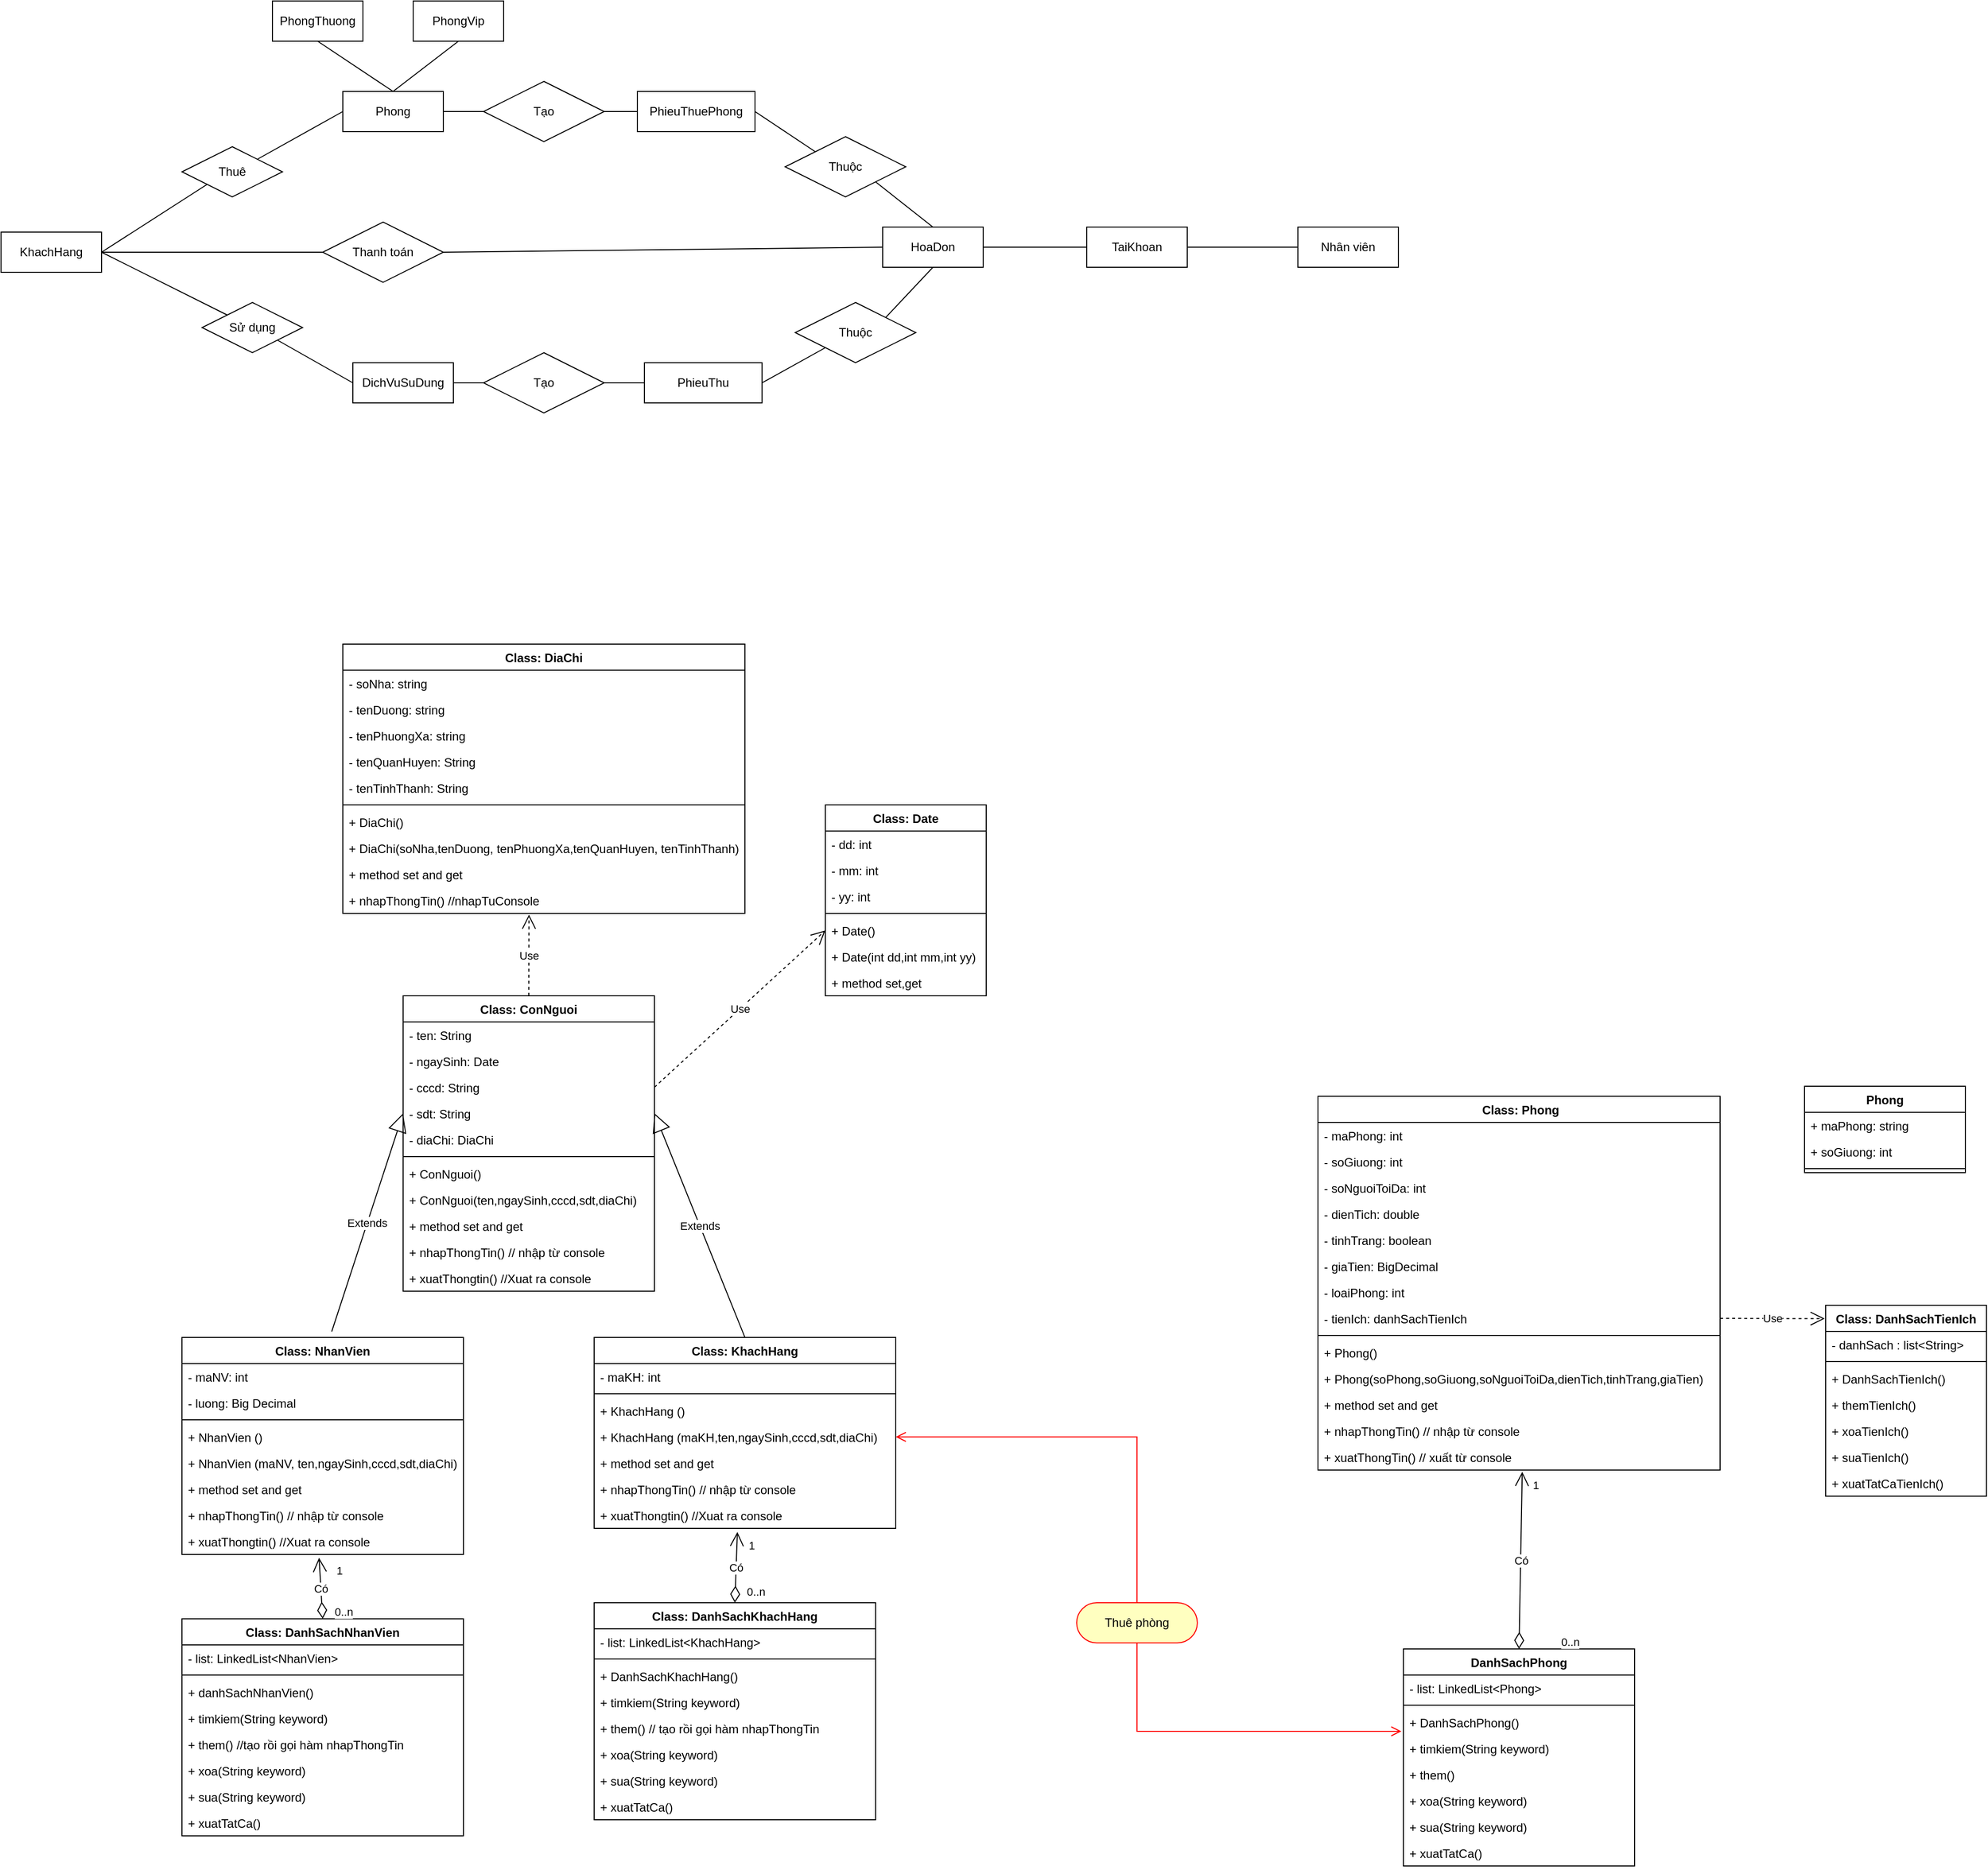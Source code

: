 <mxfile version="15.8.2" type="github">
  <diagram id="kMPrpdw1wE4F1YFI-eZS" name="Page-1">
    <mxGraphModel dx="2557" dy="2081" grid="1" gridSize="10" guides="1" tooltips="1" connect="1" arrows="1" fold="1" page="1" pageScale="1" pageWidth="827" pageHeight="1169" math="0" shadow="0">
      <root>
        <mxCell id="0" />
        <mxCell id="1" parent="0" />
        <mxCell id="qBU-X2Bj4WUoPsnrZZg7-1" value="Class: ConNguoi" style="swimlane;fontStyle=1;align=center;verticalAlign=top;childLayout=stackLayout;horizontal=1;startSize=26;horizontalStack=0;resizeParent=1;resizeParentMax=0;resizeLast=0;collapsible=1;marginBottom=0;" parent="1" vertex="1">
          <mxGeometry x="260" y="90" width="250" height="294" as="geometry" />
        </mxCell>
        <mxCell id="qBU-X2Bj4WUoPsnrZZg7-2" value="- ten: String " style="text;strokeColor=none;fillColor=none;align=left;verticalAlign=top;spacingLeft=4;spacingRight=4;overflow=hidden;rotatable=0;points=[[0,0.5],[1,0.5]];portConstraint=eastwest;" parent="qBU-X2Bj4WUoPsnrZZg7-1" vertex="1">
          <mxGeometry y="26" width="250" height="26" as="geometry" />
        </mxCell>
        <mxCell id="qBU-X2Bj4WUoPsnrZZg7-8" value="- ngaySinh: Date " style="text;strokeColor=none;fillColor=none;align=left;verticalAlign=top;spacingLeft=4;spacingRight=4;overflow=hidden;rotatable=0;points=[[0,0.5],[1,0.5]];portConstraint=eastwest;" parent="qBU-X2Bj4WUoPsnrZZg7-1" vertex="1">
          <mxGeometry y="52" width="250" height="26" as="geometry" />
        </mxCell>
        <mxCell id="qBU-X2Bj4WUoPsnrZZg7-5" value="- cccd: String" style="text;strokeColor=none;fillColor=none;align=left;verticalAlign=top;spacingLeft=4;spacingRight=4;overflow=hidden;rotatable=0;points=[[0,0.5],[1,0.5]];portConstraint=eastwest;" parent="qBU-X2Bj4WUoPsnrZZg7-1" vertex="1">
          <mxGeometry y="78" width="250" height="26" as="geometry" />
        </mxCell>
        <mxCell id="qBU-X2Bj4WUoPsnrZZg7-7" value="- sdt: String" style="text;strokeColor=none;fillColor=none;align=left;verticalAlign=top;spacingLeft=4;spacingRight=4;overflow=hidden;rotatable=0;points=[[0,0.5],[1,0.5]];portConstraint=eastwest;" parent="qBU-X2Bj4WUoPsnrZZg7-1" vertex="1">
          <mxGeometry y="104" width="250" height="26" as="geometry" />
        </mxCell>
        <mxCell id="qBU-X2Bj4WUoPsnrZZg7-6" value="- diaChi: DiaChi" style="text;strokeColor=none;fillColor=none;align=left;verticalAlign=top;spacingLeft=4;spacingRight=4;overflow=hidden;rotatable=0;points=[[0,0.5],[1,0.5]];portConstraint=eastwest;" parent="qBU-X2Bj4WUoPsnrZZg7-1" vertex="1">
          <mxGeometry y="130" width="250" height="26" as="geometry" />
        </mxCell>
        <mxCell id="qBU-X2Bj4WUoPsnrZZg7-3" value="" style="line;strokeWidth=1;fillColor=none;align=left;verticalAlign=middle;spacingTop=-1;spacingLeft=3;spacingRight=3;rotatable=0;labelPosition=right;points=[];portConstraint=eastwest;" parent="qBU-X2Bj4WUoPsnrZZg7-1" vertex="1">
          <mxGeometry y="156" width="250" height="8" as="geometry" />
        </mxCell>
        <mxCell id="qBU-X2Bj4WUoPsnrZZg7-40" value="+ ConNguoi()" style="text;strokeColor=none;fillColor=none;align=left;verticalAlign=top;spacingLeft=4;spacingRight=4;overflow=hidden;rotatable=0;points=[[0,0.5],[1,0.5]];portConstraint=eastwest;" parent="qBU-X2Bj4WUoPsnrZZg7-1" vertex="1">
          <mxGeometry y="164" width="250" height="26" as="geometry" />
        </mxCell>
        <mxCell id="qBU-X2Bj4WUoPsnrZZg7-4" value="+ ConNguoi(ten,ngaySinh,cccd,sdt,diaChi)" style="text;strokeColor=none;fillColor=none;align=left;verticalAlign=top;spacingLeft=4;spacingRight=4;overflow=hidden;rotatable=0;points=[[0,0.5],[1,0.5]];portConstraint=eastwest;" parent="qBU-X2Bj4WUoPsnrZZg7-1" vertex="1">
          <mxGeometry y="190" width="250" height="26" as="geometry" />
        </mxCell>
        <mxCell id="qBU-X2Bj4WUoPsnrZZg7-66" value="+ method set and get" style="text;strokeColor=none;fillColor=none;align=left;verticalAlign=top;spacingLeft=4;spacingRight=4;overflow=hidden;rotatable=0;points=[[0,0.5],[1,0.5]];portConstraint=eastwest;" parent="qBU-X2Bj4WUoPsnrZZg7-1" vertex="1">
          <mxGeometry y="216" width="250" height="26" as="geometry" />
        </mxCell>
        <mxCell id="qBU-X2Bj4WUoPsnrZZg7-10" value="+ nhapThongTin() // nhập từ console" style="text;strokeColor=none;fillColor=none;align=left;verticalAlign=top;spacingLeft=4;spacingRight=4;overflow=hidden;rotatable=0;points=[[0,0.5],[1,0.5]];portConstraint=eastwest;" parent="qBU-X2Bj4WUoPsnrZZg7-1" vertex="1">
          <mxGeometry y="242" width="250" height="26" as="geometry" />
        </mxCell>
        <mxCell id="qBU-X2Bj4WUoPsnrZZg7-11" value="+ xuatThongtin() //Xuat ra console" style="text;strokeColor=none;fillColor=none;align=left;verticalAlign=top;spacingLeft=4;spacingRight=4;overflow=hidden;rotatable=0;points=[[0,0.5],[1,0.5]];portConstraint=eastwest;" parent="qBU-X2Bj4WUoPsnrZZg7-1" vertex="1">
          <mxGeometry y="268" width="250" height="26" as="geometry" />
        </mxCell>
        <mxCell id="qBU-X2Bj4WUoPsnrZZg7-13" value="Class: NhanVien" style="swimlane;fontStyle=1;align=center;verticalAlign=top;childLayout=stackLayout;horizontal=1;startSize=26;horizontalStack=0;resizeParent=1;resizeParentMax=0;resizeLast=0;collapsible=1;marginBottom=0;" parent="1" vertex="1">
          <mxGeometry x="40" y="430" width="280" height="216" as="geometry" />
        </mxCell>
        <mxCell id="qBU-X2Bj4WUoPsnrZZg7-18" value="- maNV: int" style="text;strokeColor=none;fillColor=none;align=left;verticalAlign=top;spacingLeft=4;spacingRight=4;overflow=hidden;rotatable=0;points=[[0,0.5],[1,0.5]];portConstraint=eastwest;" parent="qBU-X2Bj4WUoPsnrZZg7-13" vertex="1">
          <mxGeometry y="26" width="280" height="26" as="geometry" />
        </mxCell>
        <mxCell id="2VzvHY2PfIoo-pRxmY4y-8" value="- luong: Big Decimal" style="text;strokeColor=none;fillColor=none;align=left;verticalAlign=top;spacingLeft=4;spacingRight=4;overflow=hidden;rotatable=0;points=[[0,0.5],[1,0.5]];portConstraint=eastwest;" parent="qBU-X2Bj4WUoPsnrZZg7-13" vertex="1">
          <mxGeometry y="52" width="280" height="26" as="geometry" />
        </mxCell>
        <mxCell id="qBU-X2Bj4WUoPsnrZZg7-19" value="" style="line;strokeWidth=1;fillColor=none;align=left;verticalAlign=middle;spacingTop=-1;spacingLeft=3;spacingRight=3;rotatable=0;labelPosition=right;points=[];portConstraint=eastwest;" parent="qBU-X2Bj4WUoPsnrZZg7-13" vertex="1">
          <mxGeometry y="78" width="280" height="8" as="geometry" />
        </mxCell>
        <mxCell id="qBU-X2Bj4WUoPsnrZZg7-20" value="+ NhanVien ()" style="text;strokeColor=none;fillColor=none;align=left;verticalAlign=top;spacingLeft=4;spacingRight=4;overflow=hidden;rotatable=0;points=[[0,0.5],[1,0.5]];portConstraint=eastwest;" parent="qBU-X2Bj4WUoPsnrZZg7-13" vertex="1">
          <mxGeometry y="86" width="280" height="26" as="geometry" />
        </mxCell>
        <mxCell id="qBU-X2Bj4WUoPsnrZZg7-39" value="+ NhanVien (maNV, ten,ngaySinh,cccd,sdt,diaChi)" style="text;strokeColor=none;fillColor=none;align=left;verticalAlign=top;spacingLeft=4;spacingRight=4;overflow=hidden;rotatable=0;points=[[0,0.5],[1,0.5]];portConstraint=eastwest;" parent="qBU-X2Bj4WUoPsnrZZg7-13" vertex="1">
          <mxGeometry y="112" width="280" height="26" as="geometry" />
        </mxCell>
        <mxCell id="qBU-X2Bj4WUoPsnrZZg7-67" value="+ method set and get" style="text;strokeColor=none;fillColor=none;align=left;verticalAlign=top;spacingLeft=4;spacingRight=4;overflow=hidden;rotatable=0;points=[[0,0.5],[1,0.5]];portConstraint=eastwest;" parent="qBU-X2Bj4WUoPsnrZZg7-13" vertex="1">
          <mxGeometry y="138" width="280" height="26" as="geometry" />
        </mxCell>
        <mxCell id="qBU-X2Bj4WUoPsnrZZg7-21" value="+ nhapThongTin() // nhập từ console" style="text;strokeColor=none;fillColor=none;align=left;verticalAlign=top;spacingLeft=4;spacingRight=4;overflow=hidden;rotatable=0;points=[[0,0.5],[1,0.5]];portConstraint=eastwest;" parent="qBU-X2Bj4WUoPsnrZZg7-13" vertex="1">
          <mxGeometry y="164" width="280" height="26" as="geometry" />
        </mxCell>
        <mxCell id="qBU-X2Bj4WUoPsnrZZg7-22" value="+ xuatThongtin() //Xuat ra console" style="text;strokeColor=none;fillColor=none;align=left;verticalAlign=top;spacingLeft=4;spacingRight=4;overflow=hidden;rotatable=0;points=[[0,0.5],[1,0.5]];portConstraint=eastwest;" parent="qBU-X2Bj4WUoPsnrZZg7-13" vertex="1">
          <mxGeometry y="190" width="280" height="26" as="geometry" />
        </mxCell>
        <mxCell id="qBU-X2Bj4WUoPsnrZZg7-23" value="Class: KhachHang" style="swimlane;fontStyle=1;align=center;verticalAlign=top;childLayout=stackLayout;horizontal=1;startSize=26;horizontalStack=0;resizeParent=1;resizeParentMax=0;resizeLast=0;collapsible=1;marginBottom=0;" parent="1" vertex="1">
          <mxGeometry x="450" y="430" width="300" height="190" as="geometry" />
        </mxCell>
        <mxCell id="qBU-X2Bj4WUoPsnrZZg7-24" value="- maKH: int" style="text;strokeColor=none;fillColor=none;align=left;verticalAlign=top;spacingLeft=4;spacingRight=4;overflow=hidden;rotatable=0;points=[[0,0.5],[1,0.5]];portConstraint=eastwest;" parent="qBU-X2Bj4WUoPsnrZZg7-23" vertex="1">
          <mxGeometry y="26" width="300" height="26" as="geometry" />
        </mxCell>
        <mxCell id="qBU-X2Bj4WUoPsnrZZg7-29" value="" style="line;strokeWidth=1;fillColor=none;align=left;verticalAlign=middle;spacingTop=-1;spacingLeft=3;spacingRight=3;rotatable=0;labelPosition=right;points=[];portConstraint=eastwest;" parent="qBU-X2Bj4WUoPsnrZZg7-23" vertex="1">
          <mxGeometry y="52" width="300" height="8" as="geometry" />
        </mxCell>
        <mxCell id="qBU-X2Bj4WUoPsnrZZg7-30" value="+ KhachHang ()" style="text;strokeColor=none;fillColor=none;align=left;verticalAlign=top;spacingLeft=4;spacingRight=4;overflow=hidden;rotatable=0;points=[[0,0.5],[1,0.5]];portConstraint=eastwest;" parent="qBU-X2Bj4WUoPsnrZZg7-23" vertex="1">
          <mxGeometry y="60" width="300" height="26" as="geometry" />
        </mxCell>
        <mxCell id="qBU-X2Bj4WUoPsnrZZg7-41" value="+ KhachHang (maKH,ten,ngaySinh,cccd,sdt,diaChi)" style="text;strokeColor=none;fillColor=none;align=left;verticalAlign=top;spacingLeft=4;spacingRight=4;overflow=hidden;rotatable=0;points=[[0,0.5],[1,0.5]];portConstraint=eastwest;" parent="qBU-X2Bj4WUoPsnrZZg7-23" vertex="1">
          <mxGeometry y="86" width="300" height="26" as="geometry" />
        </mxCell>
        <mxCell id="qBU-X2Bj4WUoPsnrZZg7-69" value="+ method set and get" style="text;strokeColor=none;fillColor=none;align=left;verticalAlign=top;spacingLeft=4;spacingRight=4;overflow=hidden;rotatable=0;points=[[0,0.5],[1,0.5]];portConstraint=eastwest;" parent="qBU-X2Bj4WUoPsnrZZg7-23" vertex="1">
          <mxGeometry y="112" width="300" height="26" as="geometry" />
        </mxCell>
        <mxCell id="qBU-X2Bj4WUoPsnrZZg7-31" value="+ nhapThongTin() // nhập từ console" style="text;strokeColor=none;fillColor=none;align=left;verticalAlign=top;spacingLeft=4;spacingRight=4;overflow=hidden;rotatable=0;points=[[0,0.5],[1,0.5]];portConstraint=eastwest;" parent="qBU-X2Bj4WUoPsnrZZg7-23" vertex="1">
          <mxGeometry y="138" width="300" height="26" as="geometry" />
        </mxCell>
        <mxCell id="qBU-X2Bj4WUoPsnrZZg7-32" value="+ xuatThongtin() //Xuat ra console" style="text;strokeColor=none;fillColor=none;align=left;verticalAlign=top;spacingLeft=4;spacingRight=4;overflow=hidden;rotatable=0;points=[[0,0.5],[1,0.5]];portConstraint=eastwest;" parent="qBU-X2Bj4WUoPsnrZZg7-23" vertex="1">
          <mxGeometry y="164" width="300" height="26" as="geometry" />
        </mxCell>
        <mxCell id="qBU-X2Bj4WUoPsnrZZg7-34" value="Class: DanhSachNhanVien" style="swimlane;fontStyle=1;align=center;verticalAlign=top;childLayout=stackLayout;horizontal=1;startSize=26;horizontalStack=0;resizeParent=1;resizeParentMax=0;resizeLast=0;collapsible=1;marginBottom=0;" parent="1" vertex="1">
          <mxGeometry x="40" y="710" width="280" height="216" as="geometry" />
        </mxCell>
        <mxCell id="qBU-X2Bj4WUoPsnrZZg7-35" value="- list: LinkedList&lt;NhanVien&gt;" style="text;strokeColor=none;fillColor=none;align=left;verticalAlign=top;spacingLeft=4;spacingRight=4;overflow=hidden;rotatable=0;points=[[0,0.5],[1,0.5]];portConstraint=eastwest;" parent="qBU-X2Bj4WUoPsnrZZg7-34" vertex="1">
          <mxGeometry y="26" width="280" height="26" as="geometry" />
        </mxCell>
        <mxCell id="qBU-X2Bj4WUoPsnrZZg7-36" value="" style="line;strokeWidth=1;fillColor=none;align=left;verticalAlign=middle;spacingTop=-1;spacingLeft=3;spacingRight=3;rotatable=0;labelPosition=right;points=[];portConstraint=eastwest;" parent="qBU-X2Bj4WUoPsnrZZg7-34" vertex="1">
          <mxGeometry y="52" width="280" height="8" as="geometry" />
        </mxCell>
        <mxCell id="qBU-X2Bj4WUoPsnrZZg7-37" value="+ danhSachNhanVien()" style="text;strokeColor=none;fillColor=none;align=left;verticalAlign=top;spacingLeft=4;spacingRight=4;overflow=hidden;rotatable=0;points=[[0,0.5],[1,0.5]];portConstraint=eastwest;" parent="qBU-X2Bj4WUoPsnrZZg7-34" vertex="1">
          <mxGeometry y="60" width="280" height="26" as="geometry" />
        </mxCell>
        <mxCell id="qBU-X2Bj4WUoPsnrZZg7-100" value="+ timkiem(String keyword)" style="text;strokeColor=none;fillColor=none;align=left;verticalAlign=top;spacingLeft=4;spacingRight=4;overflow=hidden;rotatable=0;points=[[0,0.5],[1,0.5]];portConstraint=eastwest;" parent="qBU-X2Bj4WUoPsnrZZg7-34" vertex="1">
          <mxGeometry y="86" width="280" height="26" as="geometry" />
        </mxCell>
        <mxCell id="qBU-X2Bj4WUoPsnrZZg7-38" value="+ them() //tạo rồi gọi hàm nhapThongTin" style="text;strokeColor=none;fillColor=none;align=left;verticalAlign=top;spacingLeft=4;spacingRight=4;overflow=hidden;rotatable=0;points=[[0,0.5],[1,0.5]];portConstraint=eastwest;" parent="qBU-X2Bj4WUoPsnrZZg7-34" vertex="1">
          <mxGeometry y="112" width="280" height="26" as="geometry" />
        </mxCell>
        <mxCell id="qBU-X2Bj4WUoPsnrZZg7-42" value="+ xoa(String keyword)" style="text;strokeColor=none;fillColor=none;align=left;verticalAlign=top;spacingLeft=4;spacingRight=4;overflow=hidden;rotatable=0;points=[[0,0.5],[1,0.5]];portConstraint=eastwest;" parent="qBU-X2Bj4WUoPsnrZZg7-34" vertex="1">
          <mxGeometry y="138" width="280" height="26" as="geometry" />
        </mxCell>
        <mxCell id="qBU-X2Bj4WUoPsnrZZg7-43" value="+ sua(String keyword)" style="text;strokeColor=none;fillColor=none;align=left;verticalAlign=top;spacingLeft=4;spacingRight=4;overflow=hidden;rotatable=0;points=[[0,0.5],[1,0.5]];portConstraint=eastwest;" parent="qBU-X2Bj4WUoPsnrZZg7-34" vertex="1">
          <mxGeometry y="164" width="280" height="26" as="geometry" />
        </mxCell>
        <mxCell id="qBU-X2Bj4WUoPsnrZZg7-114" value="+ xuatTatCa()" style="text;strokeColor=none;fillColor=none;align=left;verticalAlign=top;spacingLeft=4;spacingRight=4;overflow=hidden;rotatable=0;points=[[0,0.5],[1,0.5]];portConstraint=eastwest;" parent="qBU-X2Bj4WUoPsnrZZg7-34" vertex="1">
          <mxGeometry y="190" width="280" height="26" as="geometry" />
        </mxCell>
        <mxCell id="qBU-X2Bj4WUoPsnrZZg7-44" value="Class: DanhSachKhachHang" style="swimlane;fontStyle=1;align=center;verticalAlign=top;childLayout=stackLayout;horizontal=1;startSize=26;horizontalStack=0;resizeParent=1;resizeParentMax=0;resizeLast=0;collapsible=1;marginBottom=0;" parent="1" vertex="1">
          <mxGeometry x="450" y="694" width="280" height="216" as="geometry" />
        </mxCell>
        <mxCell id="qBU-X2Bj4WUoPsnrZZg7-45" value="- list: LinkedList&lt;KhachHang&gt;" style="text;strokeColor=none;fillColor=none;align=left;verticalAlign=top;spacingLeft=4;spacingRight=4;overflow=hidden;rotatable=0;points=[[0,0.5],[1,0.5]];portConstraint=eastwest;" parent="qBU-X2Bj4WUoPsnrZZg7-44" vertex="1">
          <mxGeometry y="26" width="280" height="26" as="geometry" />
        </mxCell>
        <mxCell id="qBU-X2Bj4WUoPsnrZZg7-46" value="" style="line;strokeWidth=1;fillColor=none;align=left;verticalAlign=middle;spacingTop=-1;spacingLeft=3;spacingRight=3;rotatable=0;labelPosition=right;points=[];portConstraint=eastwest;" parent="qBU-X2Bj4WUoPsnrZZg7-44" vertex="1">
          <mxGeometry y="52" width="280" height="8" as="geometry" />
        </mxCell>
        <mxCell id="qBU-X2Bj4WUoPsnrZZg7-99" value="+ DanhSachKhachHang()" style="text;strokeColor=none;fillColor=none;align=left;verticalAlign=top;spacingLeft=4;spacingRight=4;overflow=hidden;rotatable=0;points=[[0,0.5],[1,0.5]];portConstraint=eastwest;" parent="qBU-X2Bj4WUoPsnrZZg7-44" vertex="1">
          <mxGeometry y="60" width="280" height="26" as="geometry" />
        </mxCell>
        <mxCell id="qBU-X2Bj4WUoPsnrZZg7-47" value="+ timkiem(String keyword)" style="text;strokeColor=none;fillColor=none;align=left;verticalAlign=top;spacingLeft=4;spacingRight=4;overflow=hidden;rotatable=0;points=[[0,0.5],[1,0.5]];portConstraint=eastwest;" parent="qBU-X2Bj4WUoPsnrZZg7-44" vertex="1">
          <mxGeometry y="86" width="280" height="26" as="geometry" />
        </mxCell>
        <mxCell id="qBU-X2Bj4WUoPsnrZZg7-48" value="+ them() // tạo rồi gọi hàm nhapThongTin" style="text;strokeColor=none;fillColor=none;align=left;verticalAlign=top;spacingLeft=4;spacingRight=4;overflow=hidden;rotatable=0;points=[[0,0.5],[1,0.5]];portConstraint=eastwest;" parent="qBU-X2Bj4WUoPsnrZZg7-44" vertex="1">
          <mxGeometry y="112" width="280" height="26" as="geometry" />
        </mxCell>
        <mxCell id="qBU-X2Bj4WUoPsnrZZg7-49" value="+ xoa(String keyword)" style="text;strokeColor=none;fillColor=none;align=left;verticalAlign=top;spacingLeft=4;spacingRight=4;overflow=hidden;rotatable=0;points=[[0,0.5],[1,0.5]];portConstraint=eastwest;" parent="qBU-X2Bj4WUoPsnrZZg7-44" vertex="1">
          <mxGeometry y="138" width="280" height="26" as="geometry" />
        </mxCell>
        <mxCell id="qBU-X2Bj4WUoPsnrZZg7-50" value="+ sua(String keyword)" style="text;strokeColor=none;fillColor=none;align=left;verticalAlign=top;spacingLeft=4;spacingRight=4;overflow=hidden;rotatable=0;points=[[0,0.5],[1,0.5]];portConstraint=eastwest;" parent="qBU-X2Bj4WUoPsnrZZg7-44" vertex="1">
          <mxGeometry y="164" width="280" height="26" as="geometry" />
        </mxCell>
        <mxCell id="qBU-X2Bj4WUoPsnrZZg7-113" value="+ xuatTatCa()" style="text;strokeColor=none;fillColor=none;align=left;verticalAlign=top;spacingLeft=4;spacingRight=4;overflow=hidden;rotatable=0;points=[[0,0.5],[1,0.5]];portConstraint=eastwest;" parent="qBU-X2Bj4WUoPsnrZZg7-44" vertex="1">
          <mxGeometry y="190" width="280" height="26" as="geometry" />
        </mxCell>
        <mxCell id="qBU-X2Bj4WUoPsnrZZg7-54" value="Extends" style="endArrow=block;endSize=16;endFill=0;html=1;rounded=0;exitX=0.532;exitY=-0.027;exitDx=0;exitDy=0;exitPerimeter=0;entryX=0;entryY=0.5;entryDx=0;entryDy=0;" parent="1" source="qBU-X2Bj4WUoPsnrZZg7-13" target="qBU-X2Bj4WUoPsnrZZg7-7" edge="1">
          <mxGeometry width="160" relative="1" as="geometry">
            <mxPoint x="190" y="420" as="sourcePoint" />
            <mxPoint x="350" y="420" as="targetPoint" />
          </mxGeometry>
        </mxCell>
        <mxCell id="qBU-X2Bj4WUoPsnrZZg7-56" value="Extends" style="endArrow=block;endSize=16;endFill=0;html=1;rounded=0;exitX=0.5;exitY=0;exitDx=0;exitDy=0;entryX=1;entryY=0.5;entryDx=0;entryDy=0;" parent="1" source="qBU-X2Bj4WUoPsnrZZg7-23" target="qBU-X2Bj4WUoPsnrZZg7-7" edge="1">
          <mxGeometry width="160" relative="1" as="geometry">
            <mxPoint x="330" y="440" as="sourcePoint" />
            <mxPoint x="490" y="440" as="targetPoint" />
          </mxGeometry>
        </mxCell>
        <mxCell id="qBU-X2Bj4WUoPsnrZZg7-57" value=" Class: Phong" style="swimlane;fontStyle=1;align=center;verticalAlign=top;childLayout=stackLayout;horizontal=1;startSize=26;horizontalStack=0;resizeParent=1;resizeParentMax=0;resizeLast=0;collapsible=1;marginBottom=0;" parent="1" vertex="1">
          <mxGeometry x="1170" y="190" width="400" height="372" as="geometry" />
        </mxCell>
        <mxCell id="qBU-X2Bj4WUoPsnrZZg7-58" value="- maPhong: int" style="text;strokeColor=none;fillColor=none;align=left;verticalAlign=top;spacingLeft=4;spacingRight=4;overflow=hidden;rotatable=0;points=[[0,0.5],[1,0.5]];portConstraint=eastwest;" parent="qBU-X2Bj4WUoPsnrZZg7-57" vertex="1">
          <mxGeometry y="26" width="400" height="26" as="geometry" />
        </mxCell>
        <mxCell id="qBU-X2Bj4WUoPsnrZZg7-64" value="- soGiuong: int" style="text;strokeColor=none;fillColor=none;align=left;verticalAlign=top;spacingLeft=4;spacingRight=4;overflow=hidden;rotatable=0;points=[[0,0.5],[1,0.5]];portConstraint=eastwest;" parent="qBU-X2Bj4WUoPsnrZZg7-57" vertex="1">
          <mxGeometry y="52" width="400" height="26" as="geometry" />
        </mxCell>
        <mxCell id="qBU-X2Bj4WUoPsnrZZg7-73" value="- soNguoiToiDa: int" style="text;strokeColor=none;fillColor=none;align=left;verticalAlign=top;spacingLeft=4;spacingRight=4;overflow=hidden;rotatable=0;points=[[0,0.5],[1,0.5]];portConstraint=eastwest;" parent="qBU-X2Bj4WUoPsnrZZg7-57" vertex="1">
          <mxGeometry y="78" width="400" height="26" as="geometry" />
        </mxCell>
        <mxCell id="qBU-X2Bj4WUoPsnrZZg7-61" value="- dienTich: double" style="text;strokeColor=none;fillColor=none;align=left;verticalAlign=top;spacingLeft=4;spacingRight=4;overflow=hidden;rotatable=0;points=[[0,0.5],[1,0.5]];portConstraint=eastwest;" parent="qBU-X2Bj4WUoPsnrZZg7-57" vertex="1">
          <mxGeometry y="104" width="400" height="26" as="geometry" />
        </mxCell>
        <mxCell id="qBU-X2Bj4WUoPsnrZZg7-62" value="- tinhTrang: boolean" style="text;strokeColor=none;fillColor=none;align=left;verticalAlign=top;spacingLeft=4;spacingRight=4;overflow=hidden;rotatable=0;points=[[0,0.5],[1,0.5]];portConstraint=eastwest;" parent="qBU-X2Bj4WUoPsnrZZg7-57" vertex="1">
          <mxGeometry y="130" width="400" height="26" as="geometry" />
        </mxCell>
        <mxCell id="qBU-X2Bj4WUoPsnrZZg7-84" value="- giaTien: BigDecimal" style="text;strokeColor=none;fillColor=none;align=left;verticalAlign=top;spacingLeft=4;spacingRight=4;overflow=hidden;rotatable=0;points=[[0,0.5],[1,0.5]];portConstraint=eastwest;" parent="qBU-X2Bj4WUoPsnrZZg7-57" vertex="1">
          <mxGeometry y="156" width="400" height="26" as="geometry" />
        </mxCell>
        <mxCell id="6TMLlwcTxGyn9dcxGtqk-1" value="- loaiPhong: int" style="text;strokeColor=none;fillColor=none;align=left;verticalAlign=top;spacingLeft=4;spacingRight=4;overflow=hidden;rotatable=0;points=[[0,0.5],[1,0.5]];portConstraint=eastwest;" parent="qBU-X2Bj4WUoPsnrZZg7-57" vertex="1">
          <mxGeometry y="182" width="400" height="26" as="geometry" />
        </mxCell>
        <mxCell id="6TMLlwcTxGyn9dcxGtqk-2" value="- tienIch: danhSachTienIch" style="text;strokeColor=none;fillColor=none;align=left;verticalAlign=top;spacingLeft=4;spacingRight=4;overflow=hidden;rotatable=0;points=[[0,0.5],[1,0.5]];portConstraint=eastwest;" parent="qBU-X2Bj4WUoPsnrZZg7-57" vertex="1">
          <mxGeometry y="208" width="400" height="26" as="geometry" />
        </mxCell>
        <mxCell id="qBU-X2Bj4WUoPsnrZZg7-59" value="" style="line;strokeWidth=1;fillColor=none;align=left;verticalAlign=middle;spacingTop=-1;spacingLeft=3;spacingRight=3;rotatable=0;labelPosition=right;points=[];portConstraint=eastwest;" parent="qBU-X2Bj4WUoPsnrZZg7-57" vertex="1">
          <mxGeometry y="234" width="400" height="8" as="geometry" />
        </mxCell>
        <mxCell id="qBU-X2Bj4WUoPsnrZZg7-60" value="+ Phong()" style="text;strokeColor=none;fillColor=none;align=left;verticalAlign=top;spacingLeft=4;spacingRight=4;overflow=hidden;rotatable=0;points=[[0,0.5],[1,0.5]];portConstraint=eastwest;" parent="qBU-X2Bj4WUoPsnrZZg7-57" vertex="1">
          <mxGeometry y="242" width="400" height="26" as="geometry" />
        </mxCell>
        <mxCell id="qBU-X2Bj4WUoPsnrZZg7-65" value="+ Phong(soPhong,soGiuong,soNguoiToiDa,dienTich,tinhTrang,giaTien)" style="text;strokeColor=none;fillColor=none;align=left;verticalAlign=top;spacingLeft=4;spacingRight=4;overflow=hidden;rotatable=0;points=[[0,0.5],[1,0.5]];portConstraint=eastwest;" parent="qBU-X2Bj4WUoPsnrZZg7-57" vertex="1">
          <mxGeometry y="268" width="400" height="26" as="geometry" />
        </mxCell>
        <mxCell id="qBU-X2Bj4WUoPsnrZZg7-70" value="+ method set and get" style="text;strokeColor=none;fillColor=none;align=left;verticalAlign=top;spacingLeft=4;spacingRight=4;overflow=hidden;rotatable=0;points=[[0,0.5],[1,0.5]];portConstraint=eastwest;" parent="qBU-X2Bj4WUoPsnrZZg7-57" vertex="1">
          <mxGeometry y="294" width="400" height="26" as="geometry" />
        </mxCell>
        <mxCell id="qBU-X2Bj4WUoPsnrZZg7-71" value="+ nhapThongTin() // nhập từ console" style="text;strokeColor=none;fillColor=none;align=left;verticalAlign=top;spacingLeft=4;spacingRight=4;overflow=hidden;rotatable=0;points=[[0,0.5],[1,0.5]];portConstraint=eastwest;" parent="qBU-X2Bj4WUoPsnrZZg7-57" vertex="1">
          <mxGeometry y="320" width="400" height="26" as="geometry" />
        </mxCell>
        <mxCell id="qBU-X2Bj4WUoPsnrZZg7-72" value="+ xuatThongTin() // xuất từ console" style="text;strokeColor=none;fillColor=none;align=left;verticalAlign=top;spacingLeft=4;spacingRight=4;overflow=hidden;rotatable=0;points=[[0,0.5],[1,0.5]];portConstraint=eastwest;" parent="qBU-X2Bj4WUoPsnrZZg7-57" vertex="1">
          <mxGeometry y="346" width="400" height="26" as="geometry" />
        </mxCell>
        <mxCell id="qBU-X2Bj4WUoPsnrZZg7-91" value="Class: DanhSachTienIch" style="swimlane;fontStyle=1;align=center;verticalAlign=top;childLayout=stackLayout;horizontal=1;startSize=26;horizontalStack=0;resizeParent=1;resizeParentMax=0;resizeLast=0;collapsible=1;marginBottom=0;" parent="1" vertex="1">
          <mxGeometry x="1675" y="398" width="160" height="190" as="geometry" />
        </mxCell>
        <mxCell id="qBU-X2Bj4WUoPsnrZZg7-95" value="- danhSach : list&lt;String&gt;" style="text;strokeColor=none;fillColor=none;align=left;verticalAlign=top;spacingLeft=4;spacingRight=4;overflow=hidden;rotatable=0;points=[[0,0.5],[1,0.5]];portConstraint=eastwest;" parent="qBU-X2Bj4WUoPsnrZZg7-91" vertex="1">
          <mxGeometry y="26" width="160" height="26" as="geometry" />
        </mxCell>
        <mxCell id="qBU-X2Bj4WUoPsnrZZg7-93" value="" style="line;strokeWidth=1;fillColor=none;align=left;verticalAlign=middle;spacingTop=-1;spacingLeft=3;spacingRight=3;rotatable=0;labelPosition=right;points=[];portConstraint=eastwest;" parent="qBU-X2Bj4WUoPsnrZZg7-91" vertex="1">
          <mxGeometry y="52" width="160" height="8" as="geometry" />
        </mxCell>
        <mxCell id="qBU-X2Bj4WUoPsnrZZg7-94" value="+ DanhSachTienIch()" style="text;strokeColor=none;fillColor=none;align=left;verticalAlign=top;spacingLeft=4;spacingRight=4;overflow=hidden;rotatable=0;points=[[0,0.5],[1,0.5]];portConstraint=eastwest;" parent="qBU-X2Bj4WUoPsnrZZg7-91" vertex="1">
          <mxGeometry y="60" width="160" height="26" as="geometry" />
        </mxCell>
        <mxCell id="qBU-X2Bj4WUoPsnrZZg7-97" value="+ themTienIch()" style="text;strokeColor=none;fillColor=none;align=left;verticalAlign=top;spacingLeft=4;spacingRight=4;overflow=hidden;rotatable=0;points=[[0,0.5],[1,0.5]];portConstraint=eastwest;" parent="qBU-X2Bj4WUoPsnrZZg7-91" vertex="1">
          <mxGeometry y="86" width="160" height="26" as="geometry" />
        </mxCell>
        <mxCell id="qBU-X2Bj4WUoPsnrZZg7-101" value="+ xoaTienIch()" style="text;strokeColor=none;fillColor=none;align=left;verticalAlign=top;spacingLeft=4;spacingRight=4;overflow=hidden;rotatable=0;points=[[0,0.5],[1,0.5]];portConstraint=eastwest;" parent="qBU-X2Bj4WUoPsnrZZg7-91" vertex="1">
          <mxGeometry y="112" width="160" height="26" as="geometry" />
        </mxCell>
        <mxCell id="qBU-X2Bj4WUoPsnrZZg7-102" value="+ suaTienIch()" style="text;strokeColor=none;fillColor=none;align=left;verticalAlign=top;spacingLeft=4;spacingRight=4;overflow=hidden;rotatable=0;points=[[0,0.5],[1,0.5]];portConstraint=eastwest;" parent="qBU-X2Bj4WUoPsnrZZg7-91" vertex="1">
          <mxGeometry y="138" width="160" height="26" as="geometry" />
        </mxCell>
        <mxCell id="qBU-X2Bj4WUoPsnrZZg7-103" value="+ xuatTatCaTienIch()" style="text;strokeColor=none;fillColor=none;align=left;verticalAlign=top;spacingLeft=4;spacingRight=4;overflow=hidden;rotatable=0;points=[[0,0.5],[1,0.5]];portConstraint=eastwest;" parent="qBU-X2Bj4WUoPsnrZZg7-91" vertex="1">
          <mxGeometry y="164" width="160" height="26" as="geometry" />
        </mxCell>
        <mxCell id="qBU-X2Bj4WUoPsnrZZg7-104" value="DanhSachPhong" style="swimlane;fontStyle=1;align=center;verticalAlign=top;childLayout=stackLayout;horizontal=1;startSize=26;horizontalStack=0;resizeParent=1;resizeParentMax=0;resizeLast=0;collapsible=1;marginBottom=0;" parent="1" vertex="1">
          <mxGeometry x="1255" y="740" width="230" height="216" as="geometry" />
        </mxCell>
        <mxCell id="qBU-X2Bj4WUoPsnrZZg7-105" value="- list: LinkedList&lt;Phong&gt;" style="text;strokeColor=none;fillColor=none;align=left;verticalAlign=top;spacingLeft=4;spacingRight=4;overflow=hidden;rotatable=0;points=[[0,0.5],[1,0.5]];portConstraint=eastwest;" parent="qBU-X2Bj4WUoPsnrZZg7-104" vertex="1">
          <mxGeometry y="26" width="230" height="26" as="geometry" />
        </mxCell>
        <mxCell id="qBU-X2Bj4WUoPsnrZZg7-106" value="" style="line;strokeWidth=1;fillColor=none;align=left;verticalAlign=middle;spacingTop=-1;spacingLeft=3;spacingRight=3;rotatable=0;labelPosition=right;points=[];portConstraint=eastwest;" parent="qBU-X2Bj4WUoPsnrZZg7-104" vertex="1">
          <mxGeometry y="52" width="230" height="8" as="geometry" />
        </mxCell>
        <mxCell id="qBU-X2Bj4WUoPsnrZZg7-107" value="+ DanhSachPhong()" style="text;strokeColor=none;fillColor=none;align=left;verticalAlign=top;spacingLeft=4;spacingRight=4;overflow=hidden;rotatable=0;points=[[0,0.5],[1,0.5]];portConstraint=eastwest;" parent="qBU-X2Bj4WUoPsnrZZg7-104" vertex="1">
          <mxGeometry y="60" width="230" height="26" as="geometry" />
        </mxCell>
        <mxCell id="qBU-X2Bj4WUoPsnrZZg7-108" value="+ timkiem(String keyword)" style="text;strokeColor=none;fillColor=none;align=left;verticalAlign=top;spacingLeft=4;spacingRight=4;overflow=hidden;rotatable=0;points=[[0,0.5],[1,0.5]];portConstraint=eastwest;" parent="qBU-X2Bj4WUoPsnrZZg7-104" vertex="1">
          <mxGeometry y="86" width="230" height="26" as="geometry" />
        </mxCell>
        <mxCell id="qBU-X2Bj4WUoPsnrZZg7-109" value="+ them()" style="text;strokeColor=none;fillColor=none;align=left;verticalAlign=top;spacingLeft=4;spacingRight=4;overflow=hidden;rotatable=0;points=[[0,0.5],[1,0.5]];portConstraint=eastwest;" parent="qBU-X2Bj4WUoPsnrZZg7-104" vertex="1">
          <mxGeometry y="112" width="230" height="26" as="geometry" />
        </mxCell>
        <mxCell id="qBU-X2Bj4WUoPsnrZZg7-110" value="+ xoa(String keyword)" style="text;strokeColor=none;fillColor=none;align=left;verticalAlign=top;spacingLeft=4;spacingRight=4;overflow=hidden;rotatable=0;points=[[0,0.5],[1,0.5]];portConstraint=eastwest;" parent="qBU-X2Bj4WUoPsnrZZg7-104" vertex="1">
          <mxGeometry y="138" width="230" height="26" as="geometry" />
        </mxCell>
        <mxCell id="qBU-X2Bj4WUoPsnrZZg7-111" value="+ sua(String keyword)" style="text;strokeColor=none;fillColor=none;align=left;verticalAlign=top;spacingLeft=4;spacingRight=4;overflow=hidden;rotatable=0;points=[[0,0.5],[1,0.5]];portConstraint=eastwest;" parent="qBU-X2Bj4WUoPsnrZZg7-104" vertex="1">
          <mxGeometry y="164" width="230" height="26" as="geometry" />
        </mxCell>
        <mxCell id="qBU-X2Bj4WUoPsnrZZg7-112" value="+ xuatTatCa()" style="text;strokeColor=none;fillColor=none;align=left;verticalAlign=top;spacingLeft=4;spacingRight=4;overflow=hidden;rotatable=0;points=[[0,0.5],[1,0.5]];portConstraint=eastwest;" parent="qBU-X2Bj4WUoPsnrZZg7-104" vertex="1">
          <mxGeometry y="190" width="230" height="26" as="geometry" />
        </mxCell>
        <mxCell id="qBU-X2Bj4WUoPsnrZZg7-117" style="edgeStyle=none;rounded=0;orthogonalLoop=1;jettySize=auto;html=1;exitX=0.75;exitY=0;exitDx=0;exitDy=0;" parent="1" source="qBU-X2Bj4WUoPsnrZZg7-104" target="qBU-X2Bj4WUoPsnrZZg7-104" edge="1">
          <mxGeometry relative="1" as="geometry" />
        </mxCell>
        <mxCell id="2VzvHY2PfIoo-pRxmY4y-9" value="Class: DiaChi" style="swimlane;fontStyle=1;align=center;verticalAlign=top;childLayout=stackLayout;horizontal=1;startSize=26;horizontalStack=0;resizeParent=1;resizeParentMax=0;resizeLast=0;collapsible=1;marginBottom=0;" parent="1" vertex="1">
          <mxGeometry x="200" y="-260" width="400" height="268" as="geometry" />
        </mxCell>
        <mxCell id="2VzvHY2PfIoo-pRxmY4y-10" value="- soNha: string" style="text;strokeColor=none;fillColor=none;align=left;verticalAlign=top;spacingLeft=4;spacingRight=4;overflow=hidden;rotatable=0;points=[[0,0.5],[1,0.5]];portConstraint=eastwest;" parent="2VzvHY2PfIoo-pRxmY4y-9" vertex="1">
          <mxGeometry y="26" width="400" height="26" as="geometry" />
        </mxCell>
        <mxCell id="2VzvHY2PfIoo-pRxmY4y-13" value="- tenDuong: string" style="text;strokeColor=none;fillColor=none;align=left;verticalAlign=top;spacingLeft=4;spacingRight=4;overflow=hidden;rotatable=0;points=[[0,0.5],[1,0.5]];portConstraint=eastwest;" parent="2VzvHY2PfIoo-pRxmY4y-9" vertex="1">
          <mxGeometry y="52" width="400" height="26" as="geometry" />
        </mxCell>
        <mxCell id="2VzvHY2PfIoo-pRxmY4y-16" value="- tenPhuongXa: string" style="text;strokeColor=none;fillColor=none;align=left;verticalAlign=top;spacingLeft=4;spacingRight=4;overflow=hidden;rotatable=0;points=[[0,0.5],[1,0.5]];portConstraint=eastwest;" parent="2VzvHY2PfIoo-pRxmY4y-9" vertex="1">
          <mxGeometry y="78" width="400" height="26" as="geometry" />
        </mxCell>
        <mxCell id="2VzvHY2PfIoo-pRxmY4y-14" value="- tenQuanHuyen: String&#xa;" style="text;strokeColor=none;fillColor=none;align=left;verticalAlign=top;spacingLeft=4;spacingRight=4;overflow=hidden;rotatable=0;points=[[0,0.5],[1,0.5]];portConstraint=eastwest;" parent="2VzvHY2PfIoo-pRxmY4y-9" vertex="1">
          <mxGeometry y="104" width="400" height="26" as="geometry" />
        </mxCell>
        <mxCell id="2VzvHY2PfIoo-pRxmY4y-15" value="- tenTinhThanh: String" style="text;strokeColor=none;fillColor=none;align=left;verticalAlign=top;spacingLeft=4;spacingRight=4;overflow=hidden;rotatable=0;points=[[0,0.5],[1,0.5]];portConstraint=eastwest;" parent="2VzvHY2PfIoo-pRxmY4y-9" vertex="1">
          <mxGeometry y="130" width="400" height="26" as="geometry" />
        </mxCell>
        <mxCell id="2VzvHY2PfIoo-pRxmY4y-11" value="" style="line;strokeWidth=1;fillColor=none;align=left;verticalAlign=middle;spacingTop=-1;spacingLeft=3;spacingRight=3;rotatable=0;labelPosition=right;points=[];portConstraint=eastwest;" parent="2VzvHY2PfIoo-pRxmY4y-9" vertex="1">
          <mxGeometry y="156" width="400" height="8" as="geometry" />
        </mxCell>
        <mxCell id="2VzvHY2PfIoo-pRxmY4y-12" value="+ DiaChi()" style="text;strokeColor=none;fillColor=none;align=left;verticalAlign=top;spacingLeft=4;spacingRight=4;overflow=hidden;rotatable=0;points=[[0,0.5],[1,0.5]];portConstraint=eastwest;" parent="2VzvHY2PfIoo-pRxmY4y-9" vertex="1">
          <mxGeometry y="164" width="400" height="26" as="geometry" />
        </mxCell>
        <mxCell id="2VzvHY2PfIoo-pRxmY4y-18" value="+ DiaChi(soNha,tenDuong, tenPhuongXa,tenQuanHuyen, tenTinhThanh)" style="text;strokeColor=none;fillColor=none;align=left;verticalAlign=top;spacingLeft=4;spacingRight=4;overflow=hidden;rotatable=0;points=[[0,0.5],[1,0.5]];portConstraint=eastwest;" parent="2VzvHY2PfIoo-pRxmY4y-9" vertex="1">
          <mxGeometry y="190" width="400" height="26" as="geometry" />
        </mxCell>
        <mxCell id="2VzvHY2PfIoo-pRxmY4y-17" value="+ method set and get" style="text;strokeColor=none;fillColor=none;align=left;verticalAlign=top;spacingLeft=4;spacingRight=4;overflow=hidden;rotatable=0;points=[[0,0.5],[1,0.5]];portConstraint=eastwest;" parent="2VzvHY2PfIoo-pRxmY4y-9" vertex="1">
          <mxGeometry y="216" width="400" height="26" as="geometry" />
        </mxCell>
        <mxCell id="2VzvHY2PfIoo-pRxmY4y-19" value="+ nhapThongTin() //nhapTuConsole" style="text;strokeColor=none;fillColor=none;align=left;verticalAlign=top;spacingLeft=4;spacingRight=4;overflow=hidden;rotatable=0;points=[[0,0.5],[1,0.5]];portConstraint=eastwest;" parent="2VzvHY2PfIoo-pRxmY4y-9" vertex="1">
          <mxGeometry y="242" width="400" height="26" as="geometry" />
        </mxCell>
        <mxCell id="2VzvHY2PfIoo-pRxmY4y-23" value="Use" style="endArrow=open;endSize=12;dashed=1;html=1;rounded=0;exitX=0.5;exitY=0;exitDx=0;exitDy=0;entryX=0.463;entryY=1.046;entryDx=0;entryDy=0;entryPerimeter=0;" parent="1" source="qBU-X2Bj4WUoPsnrZZg7-1" target="2VzvHY2PfIoo-pRxmY4y-19" edge="1">
          <mxGeometry width="160" relative="1" as="geometry">
            <mxPoint x="760" y="-60" as="sourcePoint" />
            <mxPoint x="390" y="10" as="targetPoint" />
          </mxGeometry>
        </mxCell>
        <mxCell id="2VzvHY2PfIoo-pRxmY4y-26" value="Class: Date" style="swimlane;fontStyle=1;align=center;verticalAlign=top;childLayout=stackLayout;horizontal=1;startSize=26;horizontalStack=0;resizeParent=1;resizeParentMax=0;resizeLast=0;collapsible=1;marginBottom=0;" parent="1" vertex="1">
          <mxGeometry x="680" y="-100" width="160" height="190" as="geometry" />
        </mxCell>
        <mxCell id="2VzvHY2PfIoo-pRxmY4y-27" value="- dd: int" style="text;strokeColor=none;fillColor=none;align=left;verticalAlign=top;spacingLeft=4;spacingRight=4;overflow=hidden;rotatable=0;points=[[0,0.5],[1,0.5]];portConstraint=eastwest;" parent="2VzvHY2PfIoo-pRxmY4y-26" vertex="1">
          <mxGeometry y="26" width="160" height="26" as="geometry" />
        </mxCell>
        <mxCell id="2VzvHY2PfIoo-pRxmY4y-30" value="- mm: int" style="text;strokeColor=none;fillColor=none;align=left;verticalAlign=top;spacingLeft=4;spacingRight=4;overflow=hidden;rotatable=0;points=[[0,0.5],[1,0.5]];portConstraint=eastwest;" parent="2VzvHY2PfIoo-pRxmY4y-26" vertex="1">
          <mxGeometry y="52" width="160" height="26" as="geometry" />
        </mxCell>
        <mxCell id="2VzvHY2PfIoo-pRxmY4y-31" value="- yy: int" style="text;strokeColor=none;fillColor=none;align=left;verticalAlign=top;spacingLeft=4;spacingRight=4;overflow=hidden;rotatable=0;points=[[0,0.5],[1,0.5]];portConstraint=eastwest;" parent="2VzvHY2PfIoo-pRxmY4y-26" vertex="1">
          <mxGeometry y="78" width="160" height="26" as="geometry" />
        </mxCell>
        <mxCell id="2VzvHY2PfIoo-pRxmY4y-28" value="" style="line;strokeWidth=1;fillColor=none;align=left;verticalAlign=middle;spacingTop=-1;spacingLeft=3;spacingRight=3;rotatable=0;labelPosition=right;points=[];portConstraint=eastwest;" parent="2VzvHY2PfIoo-pRxmY4y-26" vertex="1">
          <mxGeometry y="104" width="160" height="8" as="geometry" />
        </mxCell>
        <mxCell id="2VzvHY2PfIoo-pRxmY4y-29" value="+ Date()" style="text;strokeColor=none;fillColor=none;align=left;verticalAlign=top;spacingLeft=4;spacingRight=4;overflow=hidden;rotatable=0;points=[[0,0.5],[1,0.5]];portConstraint=eastwest;" parent="2VzvHY2PfIoo-pRxmY4y-26" vertex="1">
          <mxGeometry y="112" width="160" height="26" as="geometry" />
        </mxCell>
        <mxCell id="2VzvHY2PfIoo-pRxmY4y-32" value="+ Date(int dd,int mm,int yy)" style="text;strokeColor=none;fillColor=none;align=left;verticalAlign=top;spacingLeft=4;spacingRight=4;overflow=hidden;rotatable=0;points=[[0,0.5],[1,0.5]];portConstraint=eastwest;" parent="2VzvHY2PfIoo-pRxmY4y-26" vertex="1">
          <mxGeometry y="138" width="160" height="26" as="geometry" />
        </mxCell>
        <mxCell id="2VzvHY2PfIoo-pRxmY4y-33" value="+ method set,get" style="text;strokeColor=none;fillColor=none;align=left;verticalAlign=top;spacingLeft=4;spacingRight=4;overflow=hidden;rotatable=0;points=[[0,0.5],[1,0.5]];portConstraint=eastwest;" parent="2VzvHY2PfIoo-pRxmY4y-26" vertex="1">
          <mxGeometry y="164" width="160" height="26" as="geometry" />
        </mxCell>
        <mxCell id="2VzvHY2PfIoo-pRxmY4y-34" value="Use" style="endArrow=open;endSize=12;dashed=1;html=1;rounded=0;exitX=1;exitY=0.5;exitDx=0;exitDy=0;entryX=0;entryY=0.5;entryDx=0;entryDy=0;" parent="1" source="qBU-X2Bj4WUoPsnrZZg7-5" target="2VzvHY2PfIoo-pRxmY4y-29" edge="1">
          <mxGeometry width="160" relative="1" as="geometry">
            <mxPoint x="620" y="180" as="sourcePoint" />
            <mxPoint x="590" y="210" as="targetPoint" />
          </mxGeometry>
        </mxCell>
        <mxCell id="2VzvHY2PfIoo-pRxmY4y-38" value="Có" style="endArrow=open;html=1;endSize=12;startArrow=diamondThin;startSize=14;startFill=0;rounded=0;entryX=0.475;entryY=1.138;entryDx=0;entryDy=0;entryPerimeter=0;exitX=0.5;exitY=0;exitDx=0;exitDy=0;" parent="1" source="qBU-X2Bj4WUoPsnrZZg7-44" target="qBU-X2Bj4WUoPsnrZZg7-32" edge="1">
          <mxGeometry relative="1" as="geometry">
            <mxPoint x="390" y="690" as="sourcePoint" />
            <mxPoint x="550" y="690" as="targetPoint" />
          </mxGeometry>
        </mxCell>
        <mxCell id="2VzvHY2PfIoo-pRxmY4y-39" value="0..n" style="edgeLabel;resizable=0;html=1;align=left;verticalAlign=top;" parent="2VzvHY2PfIoo-pRxmY4y-38" connectable="0" vertex="1">
          <mxGeometry x="-1" relative="1" as="geometry">
            <mxPoint x="10" y="-24" as="offset" />
          </mxGeometry>
        </mxCell>
        <mxCell id="2VzvHY2PfIoo-pRxmY4y-40" value="1" style="edgeLabel;resizable=0;html=1;align=right;verticalAlign=top;" parent="2VzvHY2PfIoo-pRxmY4y-38" connectable="0" vertex="1">
          <mxGeometry x="1" relative="1" as="geometry">
            <mxPoint x="18" as="offset" />
          </mxGeometry>
        </mxCell>
        <mxCell id="2VzvHY2PfIoo-pRxmY4y-41" value="Có" style="endArrow=open;html=1;endSize=12;startArrow=diamondThin;startSize=14;startFill=0;rounded=0;exitX=0.5;exitY=0;exitDx=0;exitDy=0;entryX=0.487;entryY=1.123;entryDx=0;entryDy=0;entryPerimeter=0;" parent="1" source="qBU-X2Bj4WUoPsnrZZg7-34" target="qBU-X2Bj4WUoPsnrZZg7-22" edge="1">
          <mxGeometry relative="1" as="geometry">
            <mxPoint x="390" y="690" as="sourcePoint" />
            <mxPoint x="550" y="690" as="targetPoint" />
          </mxGeometry>
        </mxCell>
        <mxCell id="2VzvHY2PfIoo-pRxmY4y-42" value="0..n" style="edgeLabel;resizable=0;html=1;align=left;verticalAlign=top;" parent="2VzvHY2PfIoo-pRxmY4y-41" connectable="0" vertex="1">
          <mxGeometry x="-1" relative="1" as="geometry">
            <mxPoint x="10" y="-20" as="offset" />
          </mxGeometry>
        </mxCell>
        <mxCell id="2VzvHY2PfIoo-pRxmY4y-43" value="1" style="edgeLabel;resizable=0;html=1;align=right;verticalAlign=top;" parent="2VzvHY2PfIoo-pRxmY4y-41" connectable="0" vertex="1">
          <mxGeometry x="1" relative="1" as="geometry">
            <mxPoint x="24" as="offset" />
          </mxGeometry>
        </mxCell>
        <mxCell id="2VzvHY2PfIoo-pRxmY4y-52" style="edgeStyle=none;rounded=0;orthogonalLoop=1;jettySize=auto;html=1;exitX=0.75;exitY=0;exitDx=0;exitDy=0;" parent="1" source="qBU-X2Bj4WUoPsnrZZg7-104" target="qBU-X2Bj4WUoPsnrZZg7-104" edge="1">
          <mxGeometry relative="1" as="geometry" />
        </mxCell>
        <mxCell id="2VzvHY2PfIoo-pRxmY4y-60" value="Có" style="endArrow=open;html=1;endSize=12;startArrow=diamondThin;startSize=14;startFill=0;rounded=0;entryX=0.508;entryY=1.066;entryDx=0;entryDy=0;entryPerimeter=0;exitX=0.5;exitY=0;exitDx=0;exitDy=0;" parent="1" source="qBU-X2Bj4WUoPsnrZZg7-104" target="qBU-X2Bj4WUoPsnrZZg7-72" edge="1">
          <mxGeometry relative="1" as="geometry">
            <mxPoint x="1410" y="720" as="sourcePoint" />
            <mxPoint x="1757.63" y="669.61" as="targetPoint" />
          </mxGeometry>
        </mxCell>
        <mxCell id="2VzvHY2PfIoo-pRxmY4y-61" value="0..n" style="edgeLabel;resizable=0;html=1;align=left;verticalAlign=top;" parent="2VzvHY2PfIoo-pRxmY4y-60" connectable="0" vertex="1">
          <mxGeometry x="-1" relative="1" as="geometry">
            <mxPoint x="40" y="-20" as="offset" />
          </mxGeometry>
        </mxCell>
        <mxCell id="2VzvHY2PfIoo-pRxmY4y-62" value="1" style="edgeLabel;resizable=0;html=1;align=right;verticalAlign=top;" parent="2VzvHY2PfIoo-pRxmY4y-60" connectable="0" vertex="1">
          <mxGeometry x="1" relative="1" as="geometry">
            <mxPoint x="17" as="offset" />
          </mxGeometry>
        </mxCell>
        <mxCell id="6TMLlwcTxGyn9dcxGtqk-43" value="" style="group;container=1;" parent="1" vertex="1" connectable="0">
          <mxGeometry x="-140" y="-820" width="1480" height="330" as="geometry" />
        </mxCell>
        <mxCell id="6TMLlwcTxGyn9dcxGtqk-8" value="KhachHang" style="whiteSpace=wrap;html=1;align=center;" parent="6TMLlwcTxGyn9dcxGtqk-43" vertex="1">
          <mxGeometry y="150" width="100" height="40" as="geometry" />
        </mxCell>
        <mxCell id="6TMLlwcTxGyn9dcxGtqk-9" value="Phong" style="whiteSpace=wrap;html=1;align=center;" parent="6TMLlwcTxGyn9dcxGtqk-43" vertex="1">
          <mxGeometry x="340" y="10" width="100" height="40" as="geometry" />
        </mxCell>
        <mxCell id="6TMLlwcTxGyn9dcxGtqk-10" value="TaiKhoan" style="whiteSpace=wrap;html=1;align=center;" parent="6TMLlwcTxGyn9dcxGtqk-43" vertex="1">
          <mxGeometry x="1080" y="145" width="100" height="40" as="geometry" />
        </mxCell>
        <mxCell id="6TMLlwcTxGyn9dcxGtqk-11" value="DichVuSuDung" style="whiteSpace=wrap;html=1;align=center;" parent="6TMLlwcTxGyn9dcxGtqk-43" vertex="1">
          <mxGeometry x="350" y="280" width="100" height="40" as="geometry" />
        </mxCell>
        <mxCell id="6TMLlwcTxGyn9dcxGtqk-12" value="HoaDon" style="whiteSpace=wrap;html=1;align=center;" parent="6TMLlwcTxGyn9dcxGtqk-43" vertex="1">
          <mxGeometry x="877" y="145" width="100" height="40" as="geometry" />
        </mxCell>
        <mxCell id="6TMLlwcTxGyn9dcxGtqk-13" value="PhieuThuePhong" style="whiteSpace=wrap;html=1;align=center;" parent="6TMLlwcTxGyn9dcxGtqk-43" vertex="1">
          <mxGeometry x="633" y="10" width="117" height="40" as="geometry" />
        </mxCell>
        <mxCell id="6TMLlwcTxGyn9dcxGtqk-14" value="PhieuThu" style="whiteSpace=wrap;html=1;align=center;" parent="6TMLlwcTxGyn9dcxGtqk-43" vertex="1">
          <mxGeometry x="640" y="280" width="117" height="40" as="geometry" />
        </mxCell>
        <mxCell id="6TMLlwcTxGyn9dcxGtqk-17" value="Thuê" style="shape=rhombus;perimeter=rhombusPerimeter;whiteSpace=wrap;html=1;align=center;" parent="6TMLlwcTxGyn9dcxGtqk-43" vertex="1">
          <mxGeometry x="180" y="65" width="100" height="50" as="geometry" />
        </mxCell>
        <mxCell id="6TMLlwcTxGyn9dcxGtqk-18" value="Sử dụng" style="shape=rhombus;perimeter=rhombusPerimeter;whiteSpace=wrap;html=1;align=center;" parent="6TMLlwcTxGyn9dcxGtqk-43" vertex="1">
          <mxGeometry x="200" y="220" width="100" height="50" as="geometry" />
        </mxCell>
        <mxCell id="6TMLlwcTxGyn9dcxGtqk-19" value="" style="endArrow=none;html=1;rounded=0;exitX=1;exitY=0.5;exitDx=0;exitDy=0;entryX=0;entryY=1;entryDx=0;entryDy=0;" parent="6TMLlwcTxGyn9dcxGtqk-43" source="6TMLlwcTxGyn9dcxGtqk-8" target="6TMLlwcTxGyn9dcxGtqk-17" edge="1">
          <mxGeometry relative="1" as="geometry">
            <mxPoint x="150" y="250" as="sourcePoint" />
            <mxPoint x="310" y="250" as="targetPoint" />
          </mxGeometry>
        </mxCell>
        <mxCell id="6TMLlwcTxGyn9dcxGtqk-20" value="" style="endArrow=none;html=1;rounded=0;exitX=1;exitY=0;exitDx=0;exitDy=0;entryX=0;entryY=0.5;entryDx=0;entryDy=0;" parent="6TMLlwcTxGyn9dcxGtqk-43" source="6TMLlwcTxGyn9dcxGtqk-17" target="6TMLlwcTxGyn9dcxGtqk-9" edge="1">
          <mxGeometry relative="1" as="geometry">
            <mxPoint x="150" y="250" as="sourcePoint" />
            <mxPoint x="310" y="250" as="targetPoint" />
          </mxGeometry>
        </mxCell>
        <mxCell id="6TMLlwcTxGyn9dcxGtqk-21" value="" style="endArrow=none;html=1;rounded=0;exitX=1;exitY=0.5;exitDx=0;exitDy=0;entryX=0;entryY=0;entryDx=0;entryDy=0;" parent="6TMLlwcTxGyn9dcxGtqk-43" source="6TMLlwcTxGyn9dcxGtqk-8" target="6TMLlwcTxGyn9dcxGtqk-18" edge="1">
          <mxGeometry relative="1" as="geometry">
            <mxPoint x="150" y="250" as="sourcePoint" />
            <mxPoint x="310" y="250" as="targetPoint" />
          </mxGeometry>
        </mxCell>
        <mxCell id="6TMLlwcTxGyn9dcxGtqk-22" value="" style="endArrow=none;html=1;rounded=0;exitX=1;exitY=1;exitDx=0;exitDy=0;entryX=0;entryY=0.5;entryDx=0;entryDy=0;" parent="6TMLlwcTxGyn9dcxGtqk-43" source="6TMLlwcTxGyn9dcxGtqk-18" target="6TMLlwcTxGyn9dcxGtqk-11" edge="1">
          <mxGeometry relative="1" as="geometry">
            <mxPoint x="150" y="250" as="sourcePoint" />
            <mxPoint x="310" y="250" as="targetPoint" />
          </mxGeometry>
        </mxCell>
        <mxCell id="6TMLlwcTxGyn9dcxGtqk-27" value="" style="endArrow=none;html=1;rounded=0;exitX=0;exitY=0.5;exitDx=0;exitDy=0;entryX=1;entryY=0.5;entryDx=0;entryDy=0;" parent="6TMLlwcTxGyn9dcxGtqk-43" source="6TMLlwcTxGyn9dcxGtqk-10" target="6TMLlwcTxGyn9dcxGtqk-12" edge="1">
          <mxGeometry relative="1" as="geometry">
            <mxPoint x="590" y="250" as="sourcePoint" />
            <mxPoint x="750" y="250" as="targetPoint" />
          </mxGeometry>
        </mxCell>
        <mxCell id="6TMLlwcTxGyn9dcxGtqk-28" value="Nhân viên" style="whiteSpace=wrap;html=1;align=center;" parent="6TMLlwcTxGyn9dcxGtqk-43" vertex="1">
          <mxGeometry x="1290" y="145" width="100" height="40" as="geometry" />
        </mxCell>
        <mxCell id="6TMLlwcTxGyn9dcxGtqk-29" value="" style="endArrow=none;html=1;rounded=0;exitX=1;exitY=0.5;exitDx=0;exitDy=0;entryX=0;entryY=0.5;entryDx=0;entryDy=0;" parent="6TMLlwcTxGyn9dcxGtqk-43" source="6TMLlwcTxGyn9dcxGtqk-10" target="6TMLlwcTxGyn9dcxGtqk-28" edge="1">
          <mxGeometry relative="1" as="geometry">
            <mxPoint x="1060" y="250" as="sourcePoint" />
            <mxPoint x="1220" y="250" as="targetPoint" />
          </mxGeometry>
        </mxCell>
        <mxCell id="6TMLlwcTxGyn9dcxGtqk-31" value="Tạo" style="shape=rhombus;perimeter=rhombusPerimeter;whiteSpace=wrap;html=1;align=center;" parent="6TMLlwcTxGyn9dcxGtqk-43" vertex="1">
          <mxGeometry x="480" width="120" height="60" as="geometry" />
        </mxCell>
        <mxCell id="6TMLlwcTxGyn9dcxGtqk-32" value="Tạo" style="shape=rhombus;perimeter=rhombusPerimeter;whiteSpace=wrap;html=1;align=center;" parent="6TMLlwcTxGyn9dcxGtqk-43" vertex="1">
          <mxGeometry x="480" y="270" width="120" height="60" as="geometry" />
        </mxCell>
        <mxCell id="6TMLlwcTxGyn9dcxGtqk-33" value="" style="endArrow=none;html=1;rounded=0;exitX=1;exitY=0.5;exitDx=0;exitDy=0;entryX=0;entryY=0.5;entryDx=0;entryDy=0;" parent="6TMLlwcTxGyn9dcxGtqk-43" source="6TMLlwcTxGyn9dcxGtqk-9" target="6TMLlwcTxGyn9dcxGtqk-31" edge="1">
          <mxGeometry relative="1" as="geometry">
            <mxPoint x="380" y="260" as="sourcePoint" />
            <mxPoint x="540" y="260" as="targetPoint" />
          </mxGeometry>
        </mxCell>
        <mxCell id="6TMLlwcTxGyn9dcxGtqk-34" value="" style="endArrow=none;html=1;rounded=0;exitX=1;exitY=0.5;exitDx=0;exitDy=0;entryX=0;entryY=0.5;entryDx=0;entryDy=0;" parent="6TMLlwcTxGyn9dcxGtqk-43" source="6TMLlwcTxGyn9dcxGtqk-31" target="6TMLlwcTxGyn9dcxGtqk-13" edge="1">
          <mxGeometry relative="1" as="geometry">
            <mxPoint x="380" y="260" as="sourcePoint" />
            <mxPoint x="540" y="260" as="targetPoint" />
          </mxGeometry>
        </mxCell>
        <mxCell id="6TMLlwcTxGyn9dcxGtqk-35" value="" style="endArrow=none;html=1;rounded=0;exitX=1;exitY=0.5;exitDx=0;exitDy=0;entryX=0;entryY=0.5;entryDx=0;entryDy=0;" parent="6TMLlwcTxGyn9dcxGtqk-43" source="6TMLlwcTxGyn9dcxGtqk-11" target="6TMLlwcTxGyn9dcxGtqk-32" edge="1">
          <mxGeometry relative="1" as="geometry">
            <mxPoint x="380" y="260" as="sourcePoint" />
            <mxPoint x="540" y="260" as="targetPoint" />
          </mxGeometry>
        </mxCell>
        <mxCell id="6TMLlwcTxGyn9dcxGtqk-36" value="" style="endArrow=none;html=1;rounded=0;exitX=1;exitY=0.5;exitDx=0;exitDy=0;entryX=0;entryY=0.5;entryDx=0;entryDy=0;" parent="6TMLlwcTxGyn9dcxGtqk-43" source="6TMLlwcTxGyn9dcxGtqk-32" target="6TMLlwcTxGyn9dcxGtqk-14" edge="1">
          <mxGeometry relative="1" as="geometry">
            <mxPoint x="380" y="260" as="sourcePoint" />
            <mxPoint x="540" y="260" as="targetPoint" />
          </mxGeometry>
        </mxCell>
        <mxCell id="6TMLlwcTxGyn9dcxGtqk-37" value="Thuộc" style="shape=rhombus;perimeter=rhombusPerimeter;whiteSpace=wrap;html=1;align=center;" parent="6TMLlwcTxGyn9dcxGtqk-43" vertex="1">
          <mxGeometry x="790" y="220" width="120" height="60" as="geometry" />
        </mxCell>
        <mxCell id="6TMLlwcTxGyn9dcxGtqk-38" value="Thanh toán" style="shape=rhombus;perimeter=rhombusPerimeter;whiteSpace=wrap;html=1;align=center;" parent="6TMLlwcTxGyn9dcxGtqk-43" vertex="1">
          <mxGeometry x="320" y="140" width="120" height="60" as="geometry" />
        </mxCell>
        <mxCell id="6TMLlwcTxGyn9dcxGtqk-39" value="" style="endArrow=none;html=1;rounded=0;exitX=1;exitY=0.5;exitDx=0;exitDy=0;entryX=0;entryY=1;entryDx=0;entryDy=0;" parent="6TMLlwcTxGyn9dcxGtqk-43" source="6TMLlwcTxGyn9dcxGtqk-14" target="6TMLlwcTxGyn9dcxGtqk-37" edge="1">
          <mxGeometry relative="1" as="geometry">
            <mxPoint x="900" y="260" as="sourcePoint" />
            <mxPoint x="1060" y="260" as="targetPoint" />
          </mxGeometry>
        </mxCell>
        <mxCell id="6TMLlwcTxGyn9dcxGtqk-40" value="" style="endArrow=none;html=1;rounded=0;exitX=1;exitY=0;exitDx=0;exitDy=0;entryX=0.5;entryY=1;entryDx=0;entryDy=0;" parent="6TMLlwcTxGyn9dcxGtqk-43" source="6TMLlwcTxGyn9dcxGtqk-37" target="6TMLlwcTxGyn9dcxGtqk-12" edge="1">
          <mxGeometry relative="1" as="geometry">
            <mxPoint x="900" y="260" as="sourcePoint" />
            <mxPoint x="1060" y="260" as="targetPoint" />
          </mxGeometry>
        </mxCell>
        <mxCell id="6TMLlwcTxGyn9dcxGtqk-41" value="" style="endArrow=none;html=1;rounded=0;exitX=1;exitY=0.5;exitDx=0;exitDy=0;entryX=0;entryY=0.5;entryDx=0;entryDy=0;" parent="6TMLlwcTxGyn9dcxGtqk-43" source="6TMLlwcTxGyn9dcxGtqk-8" target="6TMLlwcTxGyn9dcxGtqk-38" edge="1">
          <mxGeometry relative="1" as="geometry">
            <mxPoint x="900" y="260" as="sourcePoint" />
            <mxPoint x="1060" y="260" as="targetPoint" />
          </mxGeometry>
        </mxCell>
        <mxCell id="6TMLlwcTxGyn9dcxGtqk-63" value="Thuộc" style="shape=rhombus;perimeter=rhombusPerimeter;whiteSpace=wrap;html=1;align=center;" parent="6TMLlwcTxGyn9dcxGtqk-43" vertex="1">
          <mxGeometry x="780" y="55" width="120" height="60" as="geometry" />
        </mxCell>
        <mxCell id="6TMLlwcTxGyn9dcxGtqk-64" value="" style="endArrow=none;html=1;rounded=0;exitX=1;exitY=0.5;exitDx=0;exitDy=0;entryX=0;entryY=0;entryDx=0;entryDy=0;" parent="6TMLlwcTxGyn9dcxGtqk-43" source="6TMLlwcTxGyn9dcxGtqk-13" target="6TMLlwcTxGyn9dcxGtqk-63" edge="1">
          <mxGeometry relative="1" as="geometry">
            <mxPoint x="667.0" y="70" as="sourcePoint" />
            <mxPoint x="1210" y="760" as="targetPoint" />
          </mxGeometry>
        </mxCell>
        <mxCell id="6TMLlwcTxGyn9dcxGtqk-66" value="" style="endArrow=none;html=1;rounded=0;exitX=1;exitY=1;exitDx=0;exitDy=0;entryX=0.5;entryY=0;entryDx=0;entryDy=0;" parent="6TMLlwcTxGyn9dcxGtqk-43" source="6TMLlwcTxGyn9dcxGtqk-63" target="6TMLlwcTxGyn9dcxGtqk-12" edge="1">
          <mxGeometry relative="1" as="geometry">
            <mxPoint x="630" y="240" as="sourcePoint" />
            <mxPoint x="790" y="240" as="targetPoint" />
          </mxGeometry>
        </mxCell>
        <mxCell id="JhH7VWuU2nASdLYDnK6B-8" value="" style="endArrow=none;html=1;rounded=0;exitX=1;exitY=0.5;exitDx=0;exitDy=0;entryX=0;entryY=0.5;entryDx=0;entryDy=0;" parent="6TMLlwcTxGyn9dcxGtqk-43" source="6TMLlwcTxGyn9dcxGtqk-38" target="6TMLlwcTxGyn9dcxGtqk-12" edge="1">
          <mxGeometry relative="1" as="geometry">
            <mxPoint x="580" y="110" as="sourcePoint" />
            <mxPoint x="470" y="170" as="targetPoint" />
          </mxGeometry>
        </mxCell>
        <mxCell id="6TMLlwcTxGyn9dcxGtqk-45" value="Use" style="endArrow=open;endSize=12;dashed=1;html=1;rounded=0;exitX=1;exitY=0.5;exitDx=0;exitDy=0;entryX=-0.006;entryY=0.07;entryDx=0;entryDy=0;entryPerimeter=0;" parent="1" source="6TMLlwcTxGyn9dcxGtqk-2" target="qBU-X2Bj4WUoPsnrZZg7-91" edge="1">
          <mxGeometry width="160" relative="1" as="geometry">
            <mxPoint x="1170" y="400" as="sourcePoint" />
            <mxPoint x="1330" y="400" as="targetPoint" />
          </mxGeometry>
        </mxCell>
        <mxCell id="6TMLlwcTxGyn9dcxGtqk-48" value="Thuê phòng" style="rounded=1;whiteSpace=wrap;html=1;arcSize=50;fontColor=#000000;fillColor=#ffffc0;strokeColor=#ff0000;" parent="1" vertex="1">
          <mxGeometry x="930" y="694" width="120" height="40" as="geometry" />
        </mxCell>
        <mxCell id="6TMLlwcTxGyn9dcxGtqk-49" value="" style="edgeStyle=orthogonalEdgeStyle;html=1;verticalAlign=bottom;endArrow=open;endSize=8;strokeColor=#ff0000;rounded=0;entryX=1;entryY=0.5;entryDx=0;entryDy=0;" parent="1" source="6TMLlwcTxGyn9dcxGtqk-48" target="qBU-X2Bj4WUoPsnrZZg7-41" edge="1">
          <mxGeometry relative="1" as="geometry">
            <mxPoint x="740.0" y="919.0" as="targetPoint" />
          </mxGeometry>
        </mxCell>
        <mxCell id="6TMLlwcTxGyn9dcxGtqk-52" value="" style="edgeStyle=orthogonalEdgeStyle;html=1;verticalAlign=bottom;endArrow=open;endSize=8;strokeColor=#ff0000;rounded=0;exitX=0.5;exitY=1;exitDx=0;exitDy=0;" parent="1" source="6TMLlwcTxGyn9dcxGtqk-48" edge="1">
          <mxGeometry relative="1" as="geometry">
            <mxPoint x="1253" y="822" as="targetPoint" />
            <mxPoint x="1170.0" y="941.0" as="sourcePoint" />
            <Array as="points">
              <mxPoint x="990" y="822" />
            </Array>
          </mxGeometry>
        </mxCell>
        <mxCell id="JhH7VWuU2nASdLYDnK6B-2" value="PhongThuong" style="rounded=0;whiteSpace=wrap;html=1;" parent="1" vertex="1">
          <mxGeometry x="130" y="-900" width="90" height="40" as="geometry" />
        </mxCell>
        <mxCell id="JhH7VWuU2nASdLYDnK6B-3" value="PhongVip" style="rounded=0;whiteSpace=wrap;html=1;" parent="1" vertex="1">
          <mxGeometry x="270" y="-900" width="90" height="40" as="geometry" />
        </mxCell>
        <mxCell id="JhH7VWuU2nASdLYDnK6B-5" value="" style="endArrow=none;html=1;rounded=0;exitX=0.5;exitY=1;exitDx=0;exitDy=0;entryX=0.5;entryY=0;entryDx=0;entryDy=0;" parent="1" source="JhH7VWuU2nASdLYDnK6B-2" target="6TMLlwcTxGyn9dcxGtqk-9" edge="1">
          <mxGeometry relative="1" as="geometry">
            <mxPoint x="430" y="-750" as="sourcePoint" />
            <mxPoint x="590" y="-750" as="targetPoint" />
          </mxGeometry>
        </mxCell>
        <mxCell id="JhH7VWuU2nASdLYDnK6B-6" value="" style="endArrow=none;html=1;rounded=0;exitX=0.5;exitY=0;exitDx=0;exitDy=0;entryX=0.5;entryY=1;entryDx=0;entryDy=0;" parent="1" source="6TMLlwcTxGyn9dcxGtqk-9" target="JhH7VWuU2nASdLYDnK6B-3" edge="1">
          <mxGeometry relative="1" as="geometry">
            <mxPoint x="430" y="-750" as="sourcePoint" />
            <mxPoint x="590" y="-750" as="targetPoint" />
          </mxGeometry>
        </mxCell>
        <mxCell id="5F1Zed0srE-okiLt0dIu-1" value="Phong" style="swimlane;fontStyle=1;align=center;verticalAlign=top;childLayout=stackLayout;horizontal=1;startSize=26;horizontalStack=0;resizeParent=1;resizeParentMax=0;resizeLast=0;collapsible=1;marginBottom=0;" vertex="1" parent="1">
          <mxGeometry x="1654" y="180" width="160" height="86" as="geometry" />
        </mxCell>
        <mxCell id="5F1Zed0srE-okiLt0dIu-2" value="+ maPhong: string" style="text;strokeColor=none;fillColor=none;align=left;verticalAlign=top;spacingLeft=4;spacingRight=4;overflow=hidden;rotatable=0;points=[[0,0.5],[1,0.5]];portConstraint=eastwest;" vertex="1" parent="5F1Zed0srE-okiLt0dIu-1">
          <mxGeometry y="26" width="160" height="26" as="geometry" />
        </mxCell>
        <mxCell id="5F1Zed0srE-okiLt0dIu-5" value="+ soGiuong: int" style="text;strokeColor=none;fillColor=none;align=left;verticalAlign=top;spacingLeft=4;spacingRight=4;overflow=hidden;rotatable=0;points=[[0,0.5],[1,0.5]];portConstraint=eastwest;" vertex="1" parent="5F1Zed0srE-okiLt0dIu-1">
          <mxGeometry y="52" width="160" height="26" as="geometry" />
        </mxCell>
        <mxCell id="5F1Zed0srE-okiLt0dIu-3" value="" style="line;strokeWidth=1;fillColor=none;align=left;verticalAlign=middle;spacingTop=-1;spacingLeft=3;spacingRight=3;rotatable=0;labelPosition=right;points=[];portConstraint=eastwest;" vertex="1" parent="5F1Zed0srE-okiLt0dIu-1">
          <mxGeometry y="78" width="160" height="8" as="geometry" />
        </mxCell>
      </root>
    </mxGraphModel>
  </diagram>
</mxfile>
